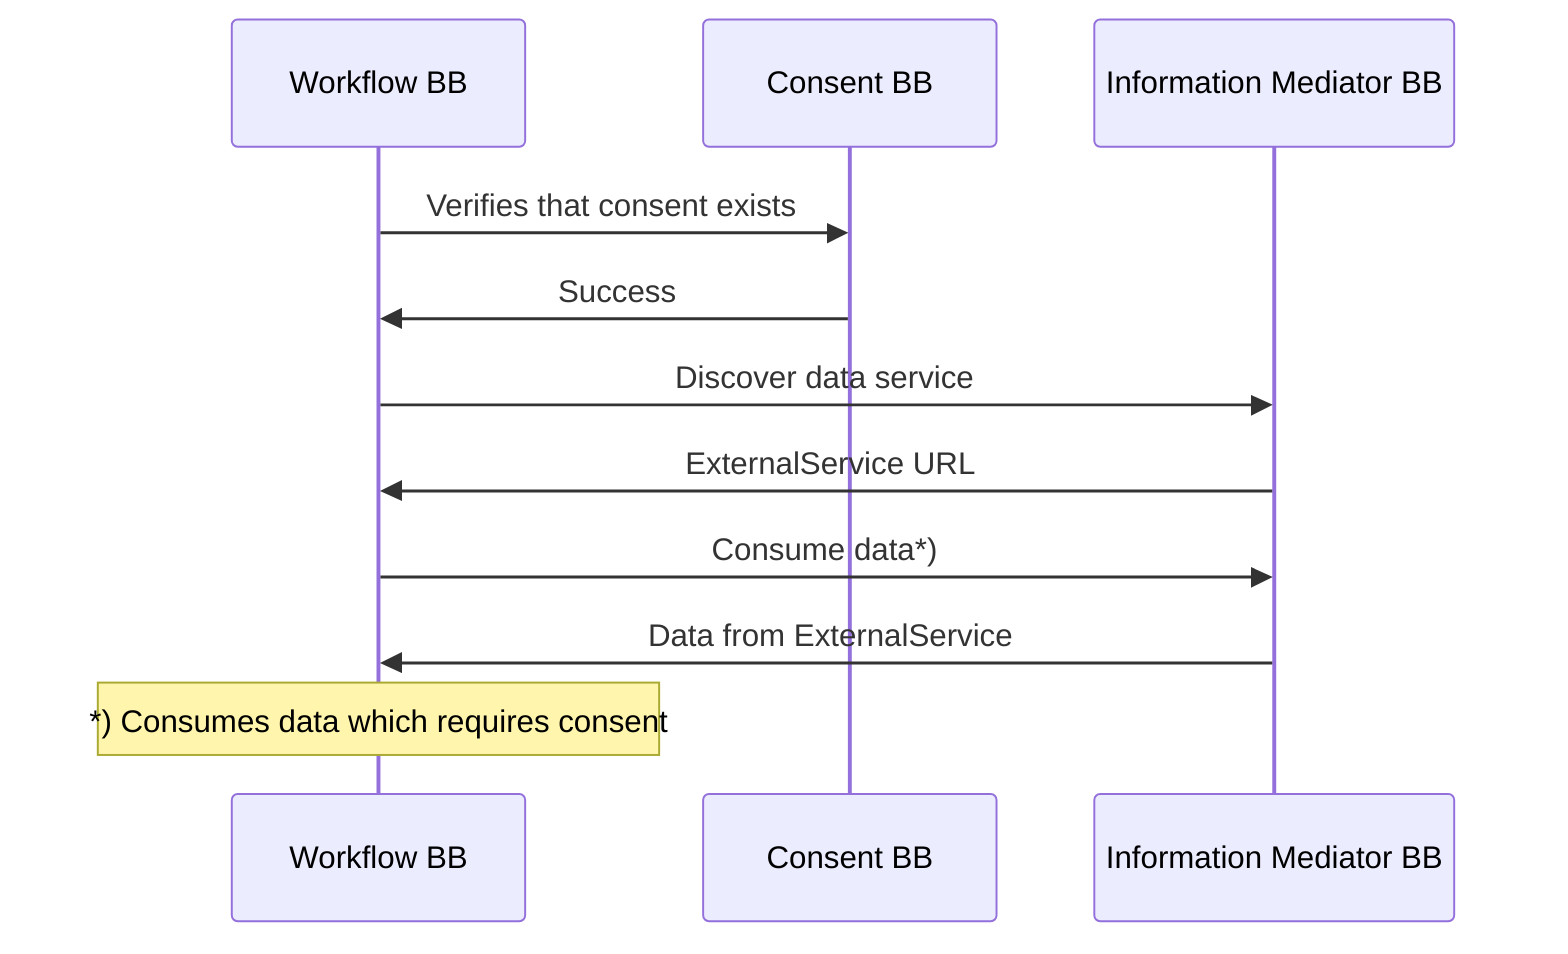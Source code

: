 sequenceDiagram
    Workflow BB->>Consent BB: Verifies that consent exists

    Consent BB->>Workflow BB: Success

    Workflow BB->>Information Mediator BB: Discover data service
    
    Information Mediator BB->>Workflow BB: ExternalService URL

    Workflow BB->>Information Mediator BB: Consume data*)
    
    Information Mediator BB->>Workflow BB: Data from ExternalService


    Note over Workflow BB: *) Consumes data which requires consent